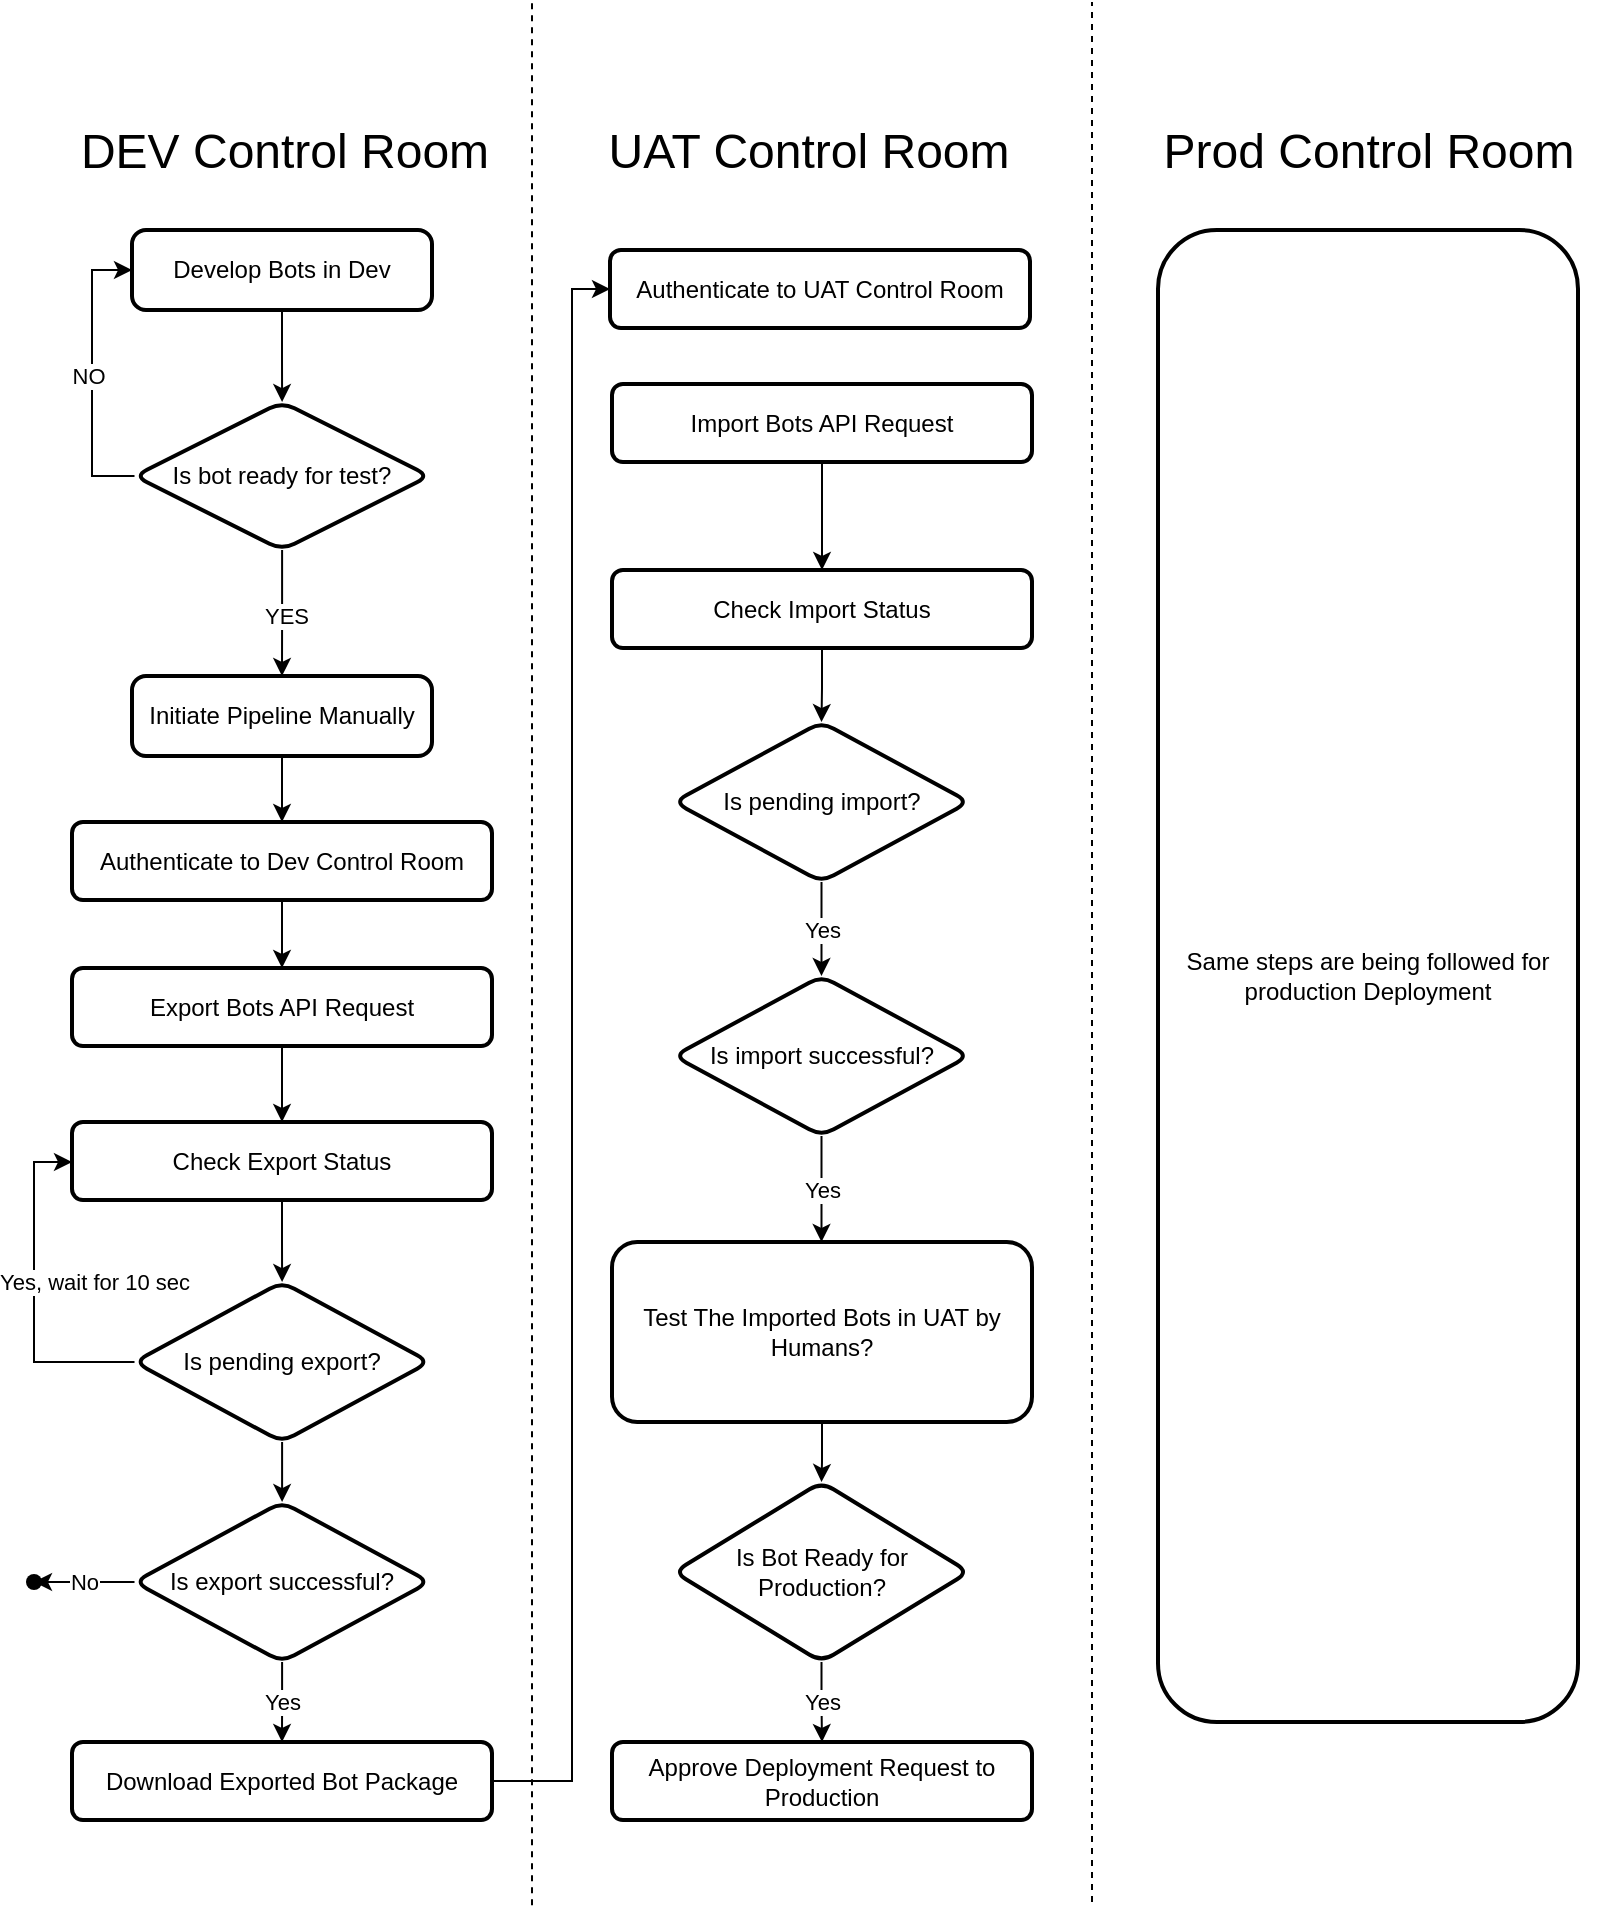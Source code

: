 <mxfile version="21.2.9" type="device">
  <diagram name="Page-1" id="iU7_hYt2CO3HojF6PmOF">
    <mxGraphModel dx="1683" dy="937" grid="1" gridSize="10" guides="1" tooltips="1" connect="1" arrows="1" fold="1" page="1" pageScale="1" pageWidth="850" pageHeight="1100" math="0" shadow="0">
      <root>
        <mxCell id="0" />
        <mxCell id="1" parent="0" />
        <mxCell id="8a4uDkxFIOLA-M8K5NAJ-1" value="" style="endArrow=none;dashed=1;html=1;rounded=0;" edge="1" parent="1">
          <mxGeometry width="50" height="50" relative="1" as="geometry">
            <mxPoint x="280" y="1021.667" as="sourcePoint" />
            <mxPoint x="280" y="70" as="targetPoint" />
          </mxGeometry>
        </mxCell>
        <mxCell id="8a4uDkxFIOLA-M8K5NAJ-2" value="" style="endArrow=none;dashed=1;html=1;rounded=0;" edge="1" parent="1">
          <mxGeometry width="50" height="50" relative="1" as="geometry">
            <mxPoint x="560" y="1020" as="sourcePoint" />
            <mxPoint x="560" y="70" as="targetPoint" />
          </mxGeometry>
        </mxCell>
        <mxCell id="8a4uDkxFIOLA-M8K5NAJ-4" value="&lt;font style=&quot;font-size: 24px;&quot;&gt;DEV Control Room&lt;/font&gt;" style="text;html=1;align=center;verticalAlign=middle;resizable=0;points=[];autosize=1;strokeColor=none;fillColor=none;" vertex="1" parent="1">
          <mxGeometry x="41" y="125" width="230" height="40" as="geometry" />
        </mxCell>
        <mxCell id="8a4uDkxFIOLA-M8K5NAJ-5" value="&lt;font style=&quot;font-size: 24px;&quot;&gt;UAT Control Room&lt;/font&gt;" style="text;html=1;align=center;verticalAlign=middle;resizable=0;points=[];autosize=1;strokeColor=none;fillColor=none;" vertex="1" parent="1">
          <mxGeometry x="308" y="125" width="220" height="40" as="geometry" />
        </mxCell>
        <mxCell id="8a4uDkxFIOLA-M8K5NAJ-6" value="&lt;font style=&quot;font-size: 24px;&quot;&gt;Prod Control Room&lt;/font&gt;" style="text;html=1;align=center;verticalAlign=middle;resizable=0;points=[];autosize=1;strokeColor=none;fillColor=none;" vertex="1" parent="1">
          <mxGeometry x="583" y="125" width="230" height="40" as="geometry" />
        </mxCell>
        <mxCell id="8a4uDkxFIOLA-M8K5NAJ-9" value="" style="edgeStyle=orthogonalEdgeStyle;rounded=0;orthogonalLoop=1;jettySize=auto;html=1;" edge="1" parent="1" source="8a4uDkxFIOLA-M8K5NAJ-7" target="8a4uDkxFIOLA-M8K5NAJ-8">
          <mxGeometry relative="1" as="geometry" />
        </mxCell>
        <mxCell id="8a4uDkxFIOLA-M8K5NAJ-7" value="Develop Bots in Dev" style="rounded=1;whiteSpace=wrap;html=1;absoluteArcSize=1;arcSize=14;strokeWidth=2;" vertex="1" parent="1">
          <mxGeometry x="80" y="184" width="150" height="40" as="geometry" />
        </mxCell>
        <mxCell id="8a4uDkxFIOLA-M8K5NAJ-14" style="edgeStyle=orthogonalEdgeStyle;rounded=0;orthogonalLoop=1;jettySize=auto;html=1;exitX=0;exitY=0.5;exitDx=0;exitDy=0;entryX=0;entryY=0.5;entryDx=0;entryDy=0;" edge="1" parent="1" source="8a4uDkxFIOLA-M8K5NAJ-8" target="8a4uDkxFIOLA-M8K5NAJ-7">
          <mxGeometry relative="1" as="geometry" />
        </mxCell>
        <mxCell id="8a4uDkxFIOLA-M8K5NAJ-15" value="NO" style="edgeLabel;html=1;align=center;verticalAlign=middle;resizable=0;points=[];" vertex="1" connectable="0" parent="8a4uDkxFIOLA-M8K5NAJ-14">
          <mxGeometry x="0.132" y="2" relative="1" as="geometry">
            <mxPoint y="10" as="offset" />
          </mxGeometry>
        </mxCell>
        <mxCell id="8a4uDkxFIOLA-M8K5NAJ-18" value="" style="edgeStyle=orthogonalEdgeStyle;rounded=0;orthogonalLoop=1;jettySize=auto;html=1;" edge="1" parent="1" source="8a4uDkxFIOLA-M8K5NAJ-8" target="8a4uDkxFIOLA-M8K5NAJ-16">
          <mxGeometry relative="1" as="geometry" />
        </mxCell>
        <mxCell id="8a4uDkxFIOLA-M8K5NAJ-8" value="Is bot ready for test?" style="rhombus;whiteSpace=wrap;html=1;rounded=1;arcSize=14;strokeWidth=2;" vertex="1" parent="1">
          <mxGeometry x="81.25" y="270" width="147.5" height="74" as="geometry" />
        </mxCell>
        <mxCell id="8a4uDkxFIOLA-M8K5NAJ-20" value="" style="edgeStyle=orthogonalEdgeStyle;rounded=0;orthogonalLoop=1;jettySize=auto;html=1;" edge="1" parent="1" source="8a4uDkxFIOLA-M8K5NAJ-16" target="8a4uDkxFIOLA-M8K5NAJ-19">
          <mxGeometry relative="1" as="geometry" />
        </mxCell>
        <mxCell id="8a4uDkxFIOLA-M8K5NAJ-16" value="Initiate Pipeline Manually" style="rounded=1;whiteSpace=wrap;html=1;absoluteArcSize=1;arcSize=14;strokeWidth=2;" vertex="1" parent="1">
          <mxGeometry x="80" y="407" width="150" height="40" as="geometry" />
        </mxCell>
        <mxCell id="8a4uDkxFIOLA-M8K5NAJ-26" value="" style="edgeStyle=orthogonalEdgeStyle;rounded=0;orthogonalLoop=1;jettySize=auto;html=1;" edge="1" parent="1" source="8a4uDkxFIOLA-M8K5NAJ-19" target="8a4uDkxFIOLA-M8K5NAJ-24">
          <mxGeometry relative="1" as="geometry" />
        </mxCell>
        <mxCell id="8a4uDkxFIOLA-M8K5NAJ-19" value="Authenticate to Dev Control Room" style="whiteSpace=wrap;html=1;rounded=1;arcSize=14;strokeWidth=2;" vertex="1" parent="1">
          <mxGeometry x="50" y="480" width="210" height="39" as="geometry" />
        </mxCell>
        <mxCell id="8a4uDkxFIOLA-M8K5NAJ-21" value="YES" style="edgeLabel;html=1;align=center;verticalAlign=middle;resizable=0;points=[];" vertex="1" connectable="0" parent="1">
          <mxGeometry x="69" y="230" as="geometry">
            <mxPoint x="88" y="147" as="offset" />
          </mxGeometry>
        </mxCell>
        <mxCell id="8a4uDkxFIOLA-M8K5NAJ-29" value="" style="edgeStyle=orthogonalEdgeStyle;rounded=0;orthogonalLoop=1;jettySize=auto;html=1;" edge="1" parent="1" source="8a4uDkxFIOLA-M8K5NAJ-22" target="8a4uDkxFIOLA-M8K5NAJ-25">
          <mxGeometry relative="1" as="geometry" />
        </mxCell>
        <mxCell id="8a4uDkxFIOLA-M8K5NAJ-22" value="Check Export Status" style="whiteSpace=wrap;html=1;rounded=1;arcSize=14;strokeWidth=2;" vertex="1" parent="1">
          <mxGeometry x="50" y="630" width="210" height="39" as="geometry" />
        </mxCell>
        <mxCell id="8a4uDkxFIOLA-M8K5NAJ-27" value="" style="edgeStyle=orthogonalEdgeStyle;rounded=0;orthogonalLoop=1;jettySize=auto;html=1;" edge="1" parent="1" source="8a4uDkxFIOLA-M8K5NAJ-24" target="8a4uDkxFIOLA-M8K5NAJ-22">
          <mxGeometry relative="1" as="geometry" />
        </mxCell>
        <mxCell id="8a4uDkxFIOLA-M8K5NAJ-24" value="Export Bots API Request" style="whiteSpace=wrap;html=1;rounded=1;arcSize=14;strokeWidth=2;" vertex="1" parent="1">
          <mxGeometry x="50" y="553" width="210" height="39" as="geometry" />
        </mxCell>
        <mxCell id="8a4uDkxFIOLA-M8K5NAJ-30" style="edgeStyle=orthogonalEdgeStyle;rounded=0;orthogonalLoop=1;jettySize=auto;html=1;entryX=0;entryY=0.5;entryDx=0;entryDy=0;" edge="1" parent="1" source="8a4uDkxFIOLA-M8K5NAJ-25" target="8a4uDkxFIOLA-M8K5NAJ-22">
          <mxGeometry relative="1" as="geometry">
            <Array as="points">
              <mxPoint x="31" y="750" />
              <mxPoint x="31" y="650" />
              <mxPoint x="50" y="650" />
            </Array>
          </mxGeometry>
        </mxCell>
        <mxCell id="8a4uDkxFIOLA-M8K5NAJ-31" value="Yes, wait for 10 sec" style="edgeLabel;html=1;align=center;verticalAlign=middle;resizable=0;points=[];" vertex="1" connectable="0" parent="8a4uDkxFIOLA-M8K5NAJ-30">
          <mxGeometry x="0.036" relative="1" as="geometry">
            <mxPoint x="30" y="-3" as="offset" />
          </mxGeometry>
        </mxCell>
        <mxCell id="8a4uDkxFIOLA-M8K5NAJ-33" value="" style="edgeStyle=orthogonalEdgeStyle;rounded=0;orthogonalLoop=1;jettySize=auto;html=1;" edge="1" parent="1" source="8a4uDkxFIOLA-M8K5NAJ-25" target="8a4uDkxFIOLA-M8K5NAJ-32">
          <mxGeometry relative="1" as="geometry" />
        </mxCell>
        <mxCell id="8a4uDkxFIOLA-M8K5NAJ-25" value="Is pending export?" style="rhombus;whiteSpace=wrap;html=1;rounded=1;arcSize=14;strokeWidth=2;" vertex="1" parent="1">
          <mxGeometry x="81.25" y="710" width="147.5" height="80" as="geometry" />
        </mxCell>
        <mxCell id="8a4uDkxFIOLA-M8K5NAJ-38" value="No" style="edgeStyle=orthogonalEdgeStyle;rounded=0;orthogonalLoop=1;jettySize=auto;html=1;" edge="1" parent="1" source="8a4uDkxFIOLA-M8K5NAJ-32" target="8a4uDkxFIOLA-M8K5NAJ-37">
          <mxGeometry relative="1" as="geometry" />
        </mxCell>
        <mxCell id="8a4uDkxFIOLA-M8K5NAJ-40" value="Yes" style="edgeStyle=orthogonalEdgeStyle;rounded=0;orthogonalLoop=1;jettySize=auto;html=1;" edge="1" parent="1" source="8a4uDkxFIOLA-M8K5NAJ-32" target="8a4uDkxFIOLA-M8K5NAJ-39">
          <mxGeometry relative="1" as="geometry" />
        </mxCell>
        <mxCell id="8a4uDkxFIOLA-M8K5NAJ-32" value="Is export successful?" style="rhombus;whiteSpace=wrap;html=1;rounded=1;arcSize=14;strokeWidth=2;" vertex="1" parent="1">
          <mxGeometry x="81.25" y="820" width="147.5" height="80" as="geometry" />
        </mxCell>
        <mxCell id="8a4uDkxFIOLA-M8K5NAJ-37" value="" style="shape=waypoint;sketch=0;size=6;pointerEvents=1;points=[];fillColor=default;resizable=0;rotatable=0;perimeter=centerPerimeter;snapToPoint=1;rounded=1;arcSize=14;strokeWidth=2;" vertex="1" parent="1">
          <mxGeometry x="21" y="850" width="20" height="20" as="geometry" />
        </mxCell>
        <mxCell id="8a4uDkxFIOLA-M8K5NAJ-69" style="edgeStyle=orthogonalEdgeStyle;rounded=0;orthogonalLoop=1;jettySize=auto;html=1;entryX=0;entryY=0.5;entryDx=0;entryDy=0;" edge="1" parent="1" source="8a4uDkxFIOLA-M8K5NAJ-39" target="8a4uDkxFIOLA-M8K5NAJ-66">
          <mxGeometry relative="1" as="geometry">
            <Array as="points">
              <mxPoint x="300" y="960" />
              <mxPoint x="300" y="214" />
            </Array>
          </mxGeometry>
        </mxCell>
        <mxCell id="8a4uDkxFIOLA-M8K5NAJ-39" value="Download Exported Bot Package" style="whiteSpace=wrap;html=1;rounded=1;arcSize=14;strokeWidth=2;" vertex="1" parent="1">
          <mxGeometry x="50" y="940" width="210" height="39" as="geometry" />
        </mxCell>
        <mxCell id="8a4uDkxFIOLA-M8K5NAJ-41" value="Same steps are being followed for production Deployment" style="whiteSpace=wrap;html=1;rounded=1;arcSize=14;strokeWidth=2;" vertex="1" parent="1">
          <mxGeometry x="593" y="184" width="210" height="746" as="geometry" />
        </mxCell>
        <mxCell id="8a4uDkxFIOLA-M8K5NAJ-62" value="" style="edgeStyle=orthogonalEdgeStyle;rounded=0;orthogonalLoop=1;jettySize=auto;html=1;" edge="1" parent="1" source="8a4uDkxFIOLA-M8K5NAJ-43" target="8a4uDkxFIOLA-M8K5NAJ-61">
          <mxGeometry relative="1" as="geometry" />
        </mxCell>
        <mxCell id="8a4uDkxFIOLA-M8K5NAJ-43" value="Import Bots API Request" style="whiteSpace=wrap;html=1;rounded=1;arcSize=14;strokeWidth=2;" vertex="1" parent="1">
          <mxGeometry x="320" y="261" width="210" height="39" as="geometry" />
        </mxCell>
        <mxCell id="8a4uDkxFIOLA-M8K5NAJ-45" value="Approve Deployment Request to Production" style="whiteSpace=wrap;html=1;rounded=1;arcSize=14;strokeWidth=2;" vertex="1" parent="1">
          <mxGeometry x="320" y="940" width="210" height="39" as="geometry" />
        </mxCell>
        <mxCell id="8a4uDkxFIOLA-M8K5NAJ-64" value="Yes" style="edgeStyle=orthogonalEdgeStyle;rounded=0;orthogonalLoop=1;jettySize=auto;html=1;" edge="1" parent="1" source="8a4uDkxFIOLA-M8K5NAJ-47" target="8a4uDkxFIOLA-M8K5NAJ-50">
          <mxGeometry relative="1" as="geometry" />
        </mxCell>
        <mxCell id="8a4uDkxFIOLA-M8K5NAJ-47" value="Is pending import?" style="rhombus;whiteSpace=wrap;html=1;rounded=1;arcSize=14;strokeWidth=2;" vertex="1" parent="1">
          <mxGeometry x="351" y="430" width="147.5" height="80" as="geometry" />
        </mxCell>
        <mxCell id="8a4uDkxFIOLA-M8K5NAJ-55" value="Yes" style="edgeStyle=orthogonalEdgeStyle;rounded=0;orthogonalLoop=1;jettySize=auto;html=1;" edge="1" parent="1" source="8a4uDkxFIOLA-M8K5NAJ-50" target="8a4uDkxFIOLA-M8K5NAJ-54">
          <mxGeometry relative="1" as="geometry">
            <Array as="points">
              <mxPoint x="425" y="670" />
              <mxPoint x="425" y="670" />
            </Array>
          </mxGeometry>
        </mxCell>
        <mxCell id="8a4uDkxFIOLA-M8K5NAJ-50" value="Is import successful?" style="rhombus;whiteSpace=wrap;html=1;rounded=1;arcSize=14;strokeWidth=2;" vertex="1" parent="1">
          <mxGeometry x="351" y="557" width="147.5" height="80" as="geometry" />
        </mxCell>
        <mxCell id="8a4uDkxFIOLA-M8K5NAJ-60" value="" style="edgeStyle=orthogonalEdgeStyle;rounded=0;orthogonalLoop=1;jettySize=auto;html=1;" edge="1" parent="1" source="8a4uDkxFIOLA-M8K5NAJ-54" target="8a4uDkxFIOLA-M8K5NAJ-59">
          <mxGeometry relative="1" as="geometry" />
        </mxCell>
        <mxCell id="8a4uDkxFIOLA-M8K5NAJ-54" value="Test The Imported Bots in UAT by Humans?" style="whiteSpace=wrap;html=1;rounded=1;arcSize=14;strokeWidth=2;" vertex="1" parent="1">
          <mxGeometry x="320" y="690" width="210" height="90" as="geometry" />
        </mxCell>
        <mxCell id="8a4uDkxFIOLA-M8K5NAJ-65" value="Yes" style="edgeStyle=orthogonalEdgeStyle;rounded=0;orthogonalLoop=1;jettySize=auto;html=1;" edge="1" parent="1" source="8a4uDkxFIOLA-M8K5NAJ-59" target="8a4uDkxFIOLA-M8K5NAJ-45">
          <mxGeometry relative="1" as="geometry" />
        </mxCell>
        <mxCell id="8a4uDkxFIOLA-M8K5NAJ-59" value="Is Bot Ready for Production?" style="rhombus;whiteSpace=wrap;html=1;rounded=1;arcSize=14;strokeWidth=2;" vertex="1" parent="1">
          <mxGeometry x="351" y="810" width="147.5" height="90" as="geometry" />
        </mxCell>
        <mxCell id="8a4uDkxFIOLA-M8K5NAJ-63" value="" style="edgeStyle=orthogonalEdgeStyle;rounded=0;orthogonalLoop=1;jettySize=auto;html=1;" edge="1" parent="1" source="8a4uDkxFIOLA-M8K5NAJ-61" target="8a4uDkxFIOLA-M8K5NAJ-47">
          <mxGeometry relative="1" as="geometry" />
        </mxCell>
        <mxCell id="8a4uDkxFIOLA-M8K5NAJ-61" value="Check Import Status" style="whiteSpace=wrap;html=1;rounded=1;arcSize=14;strokeWidth=2;" vertex="1" parent="1">
          <mxGeometry x="320" y="354" width="210" height="39" as="geometry" />
        </mxCell>
        <mxCell id="8a4uDkxFIOLA-M8K5NAJ-66" value="Authenticate to UAT Control Room" style="whiteSpace=wrap;html=1;rounded=1;arcSize=14;strokeWidth=2;" vertex="1" parent="1">
          <mxGeometry x="319" y="194" width="210" height="39" as="geometry" />
        </mxCell>
      </root>
    </mxGraphModel>
  </diagram>
</mxfile>
